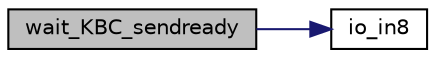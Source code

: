 digraph "wait_KBC_sendready"
{
 // LATEX_PDF_SIZE
  edge [fontname="Helvetica",fontsize="10",labelfontname="Helvetica",labelfontsize="10"];
  node [fontname="Helvetica",fontsize="10",shape=record];
  rankdir="LR";
  Node1 [label="wait_KBC_sendready",height=0.2,width=0.4,color="black", fillcolor="grey75", style="filled", fontcolor="black",tooltip=" "];
  Node1 -> Node2 [color="midnightblue",fontsize="10",style="solid",fontname="Helvetica"];
  Node2 [label="io_in8",height=0.2,width=0.4,color="black", fillcolor="white", style="filled",URL="$bootpack_8h.html#abe410220cdaf6d701275a5d75f07acd0",tooltip=" "];
}
